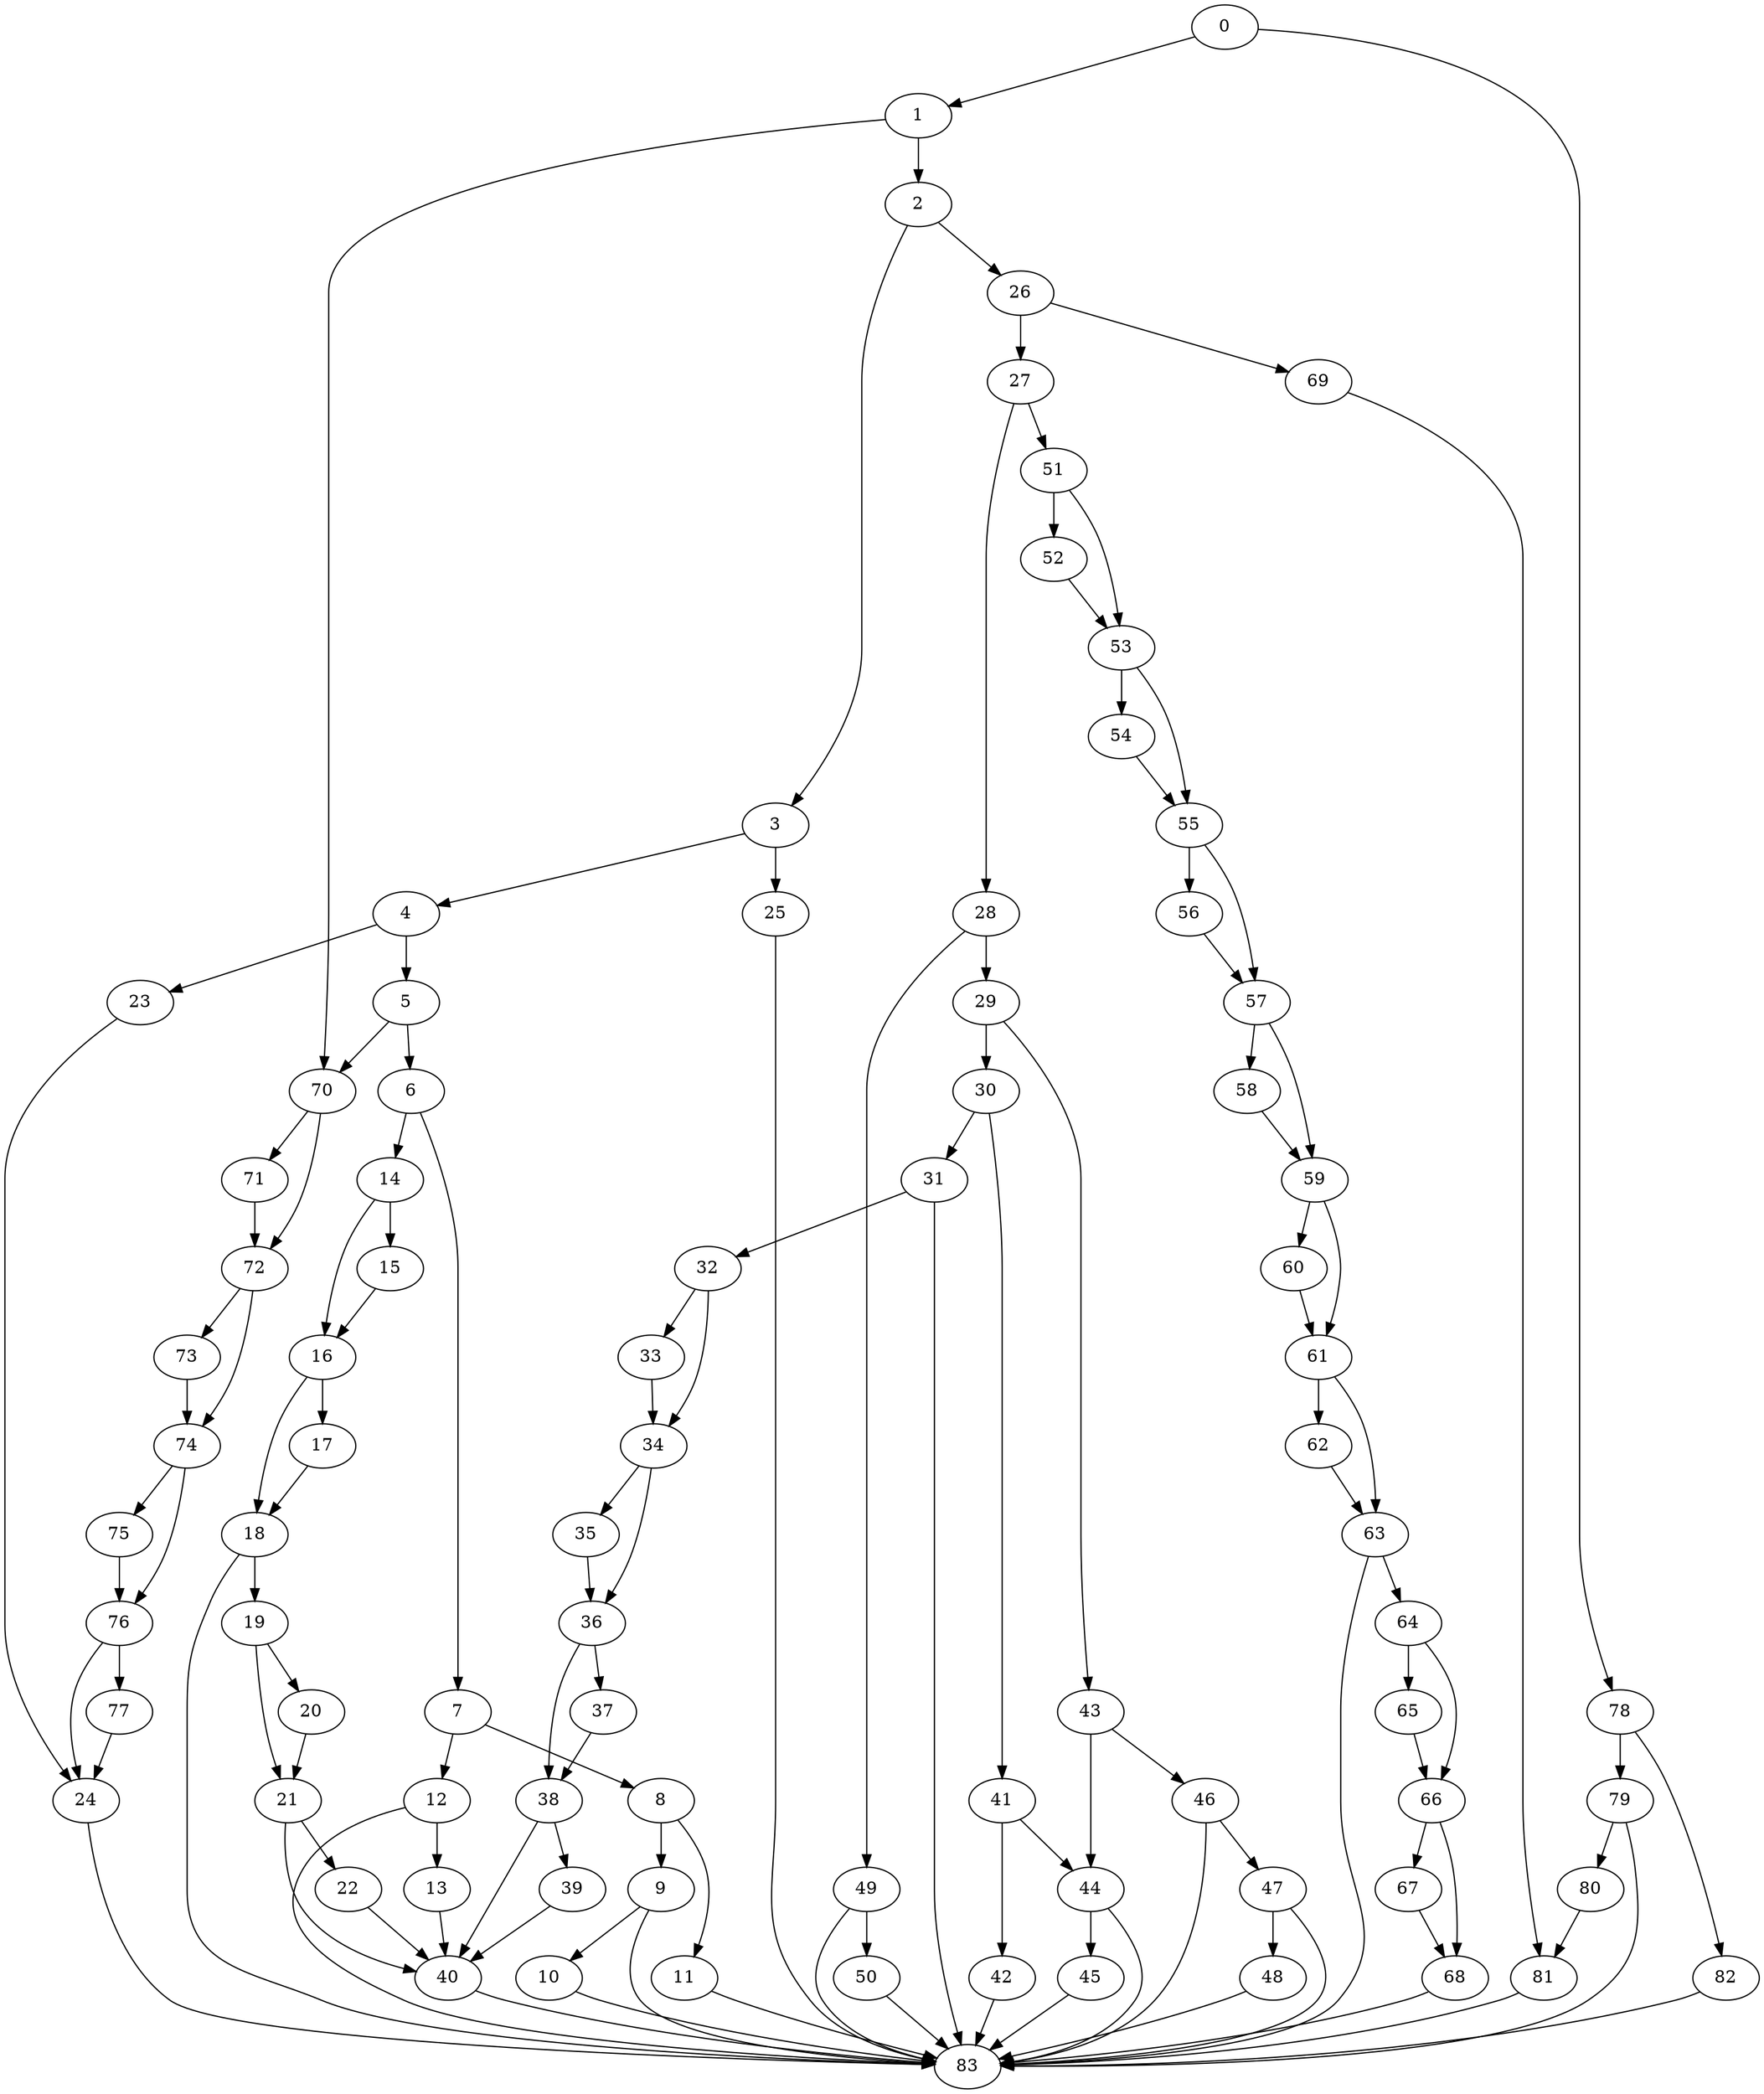 digraph {
	0
	1
	2
	3
	4
	5
	6
	7
	8
	9
	10
	11
	12
	13
	14
	15
	16
	17
	18
	19
	20
	21
	22
	23
	24
	25
	26
	27
	28
	29
	30
	31
	32
	33
	34
	35
	36
	37
	38
	39
	40
	41
	42
	43
	44
	45
	46
	47
	48
	49
	50
	51
	52
	53
	54
	55
	56
	57
	58
	59
	60
	61
	62
	63
	64
	65
	66
	67
	68
	69
	70
	71
	72
	73
	74
	75
	76
	77
	78
	79
	80
	81
	82
	83
	31 -> 32
	66 -> 67
	66 -> 68
	67 -> 68
	71 -> 72
	70 -> 72
	78 -> 79
	8 -> 11
	6 -> 14
	4 -> 23
	27 -> 51
	7 -> 12
	51 -> 53
	52 -> 53
	79 -> 80
	9 -> 83
	10 -> 83
	12 -> 83
	24 -> 83
	47 -> 83
	46 -> 83
	68 -> 83
	81 -> 83
	11 -> 83
	25 -> 83
	31 -> 83
	40 -> 83
	42 -> 83
	50 -> 83
	82 -> 83
	79 -> 83
	18 -> 83
	44 -> 83
	45 -> 83
	48 -> 83
	49 -> 83
	63 -> 83
	14 -> 15
	34 -> 35
	36 -> 37
	22 -> 40
	38 -> 40
	39 -> 40
	13 -> 40
	21 -> 40
	41 -> 42
	70 -> 71
	74 -> 75
	21 -> 22
	30 -> 31
	32 -> 33
	60 -> 61
	59 -> 61
	69 -> 81
	80 -> 81
	8 -> 9
	34 -> 36
	35 -> 36
	53 -> 54
	53 -> 55
	54 -> 55
	57 -> 59
	58 -> 59
	78 -> 82
	47 -> 48
	57 -> 58
	72 -> 74
	73 -> 74
	2 -> 3
	18 -> 19
	28 -> 29
	36 -> 38
	37 -> 38
	29 -> 43
	44 -> 45
	0 -> 78
	14 -> 16
	15 -> 16
	43 -> 46
	56 -> 57
	55 -> 57
	64 -> 66
	65 -> 66
	26 -> 69
	12 -> 13
	26 -> 27
	38 -> 39
	30 -> 41
	41 -> 44
	43 -> 44
	0 -> 1
	16 -> 17
	55 -> 56
	61 -> 62
	64 -> 65
	7 -> 8
	19 -> 20
	19 -> 21
	20 -> 21
	2 -> 26
	28 -> 49
	51 -> 52
	61 -> 63
	62 -> 63
	74 -> 76
	75 -> 76
	29 -> 30
	32 -> 34
	33 -> 34
	59 -> 60
	5 -> 6
	6 -> 7
	9 -> 10
	46 -> 47
	49 -> 50
	63 -> 64
	72 -> 73
	1 -> 2
	4 -> 5
	1 -> 70
	5 -> 70
	3 -> 4
	16 -> 18
	17 -> 18
	23 -> 24
	76 -> 24
	77 -> 24
	3 -> 25
	27 -> 28
	76 -> 77
}
